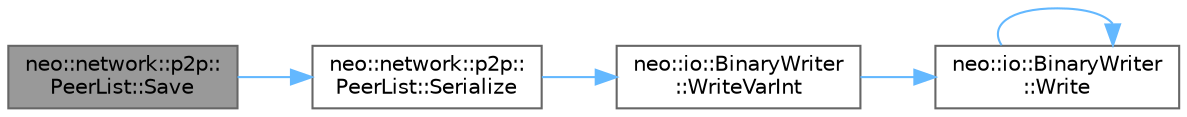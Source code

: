 digraph "neo::network::p2p::PeerList::Save"
{
 // LATEX_PDF_SIZE
  bgcolor="transparent";
  edge [fontname=Helvetica,fontsize=10,labelfontname=Helvetica,labelfontsize=10];
  node [fontname=Helvetica,fontsize=10,shape=box,height=0.2,width=0.4];
  rankdir="LR";
  Node1 [id="Node000001",label="neo::network::p2p::\lPeerList::Save",height=0.2,width=0.4,color="gray40", fillcolor="grey60", style="filled", fontcolor="black",tooltip="Saves the peer list to a file."];
  Node1 -> Node2 [id="edge5_Node000001_Node000002",color="steelblue1",style="solid",tooltip=" "];
  Node2 [id="Node000002",label="neo::network::p2p::\lPeerList::Serialize",height=0.2,width=0.4,color="grey40", fillcolor="white", style="filled",URL="$classneo_1_1network_1_1p2p_1_1_peer_list.html#a9ec95b7d5ef5ab9cf67b7f9b215433c9",tooltip="Serializes the PeerList to a binary writer."];
  Node2 -> Node3 [id="edge6_Node000002_Node000003",color="steelblue1",style="solid",tooltip=" "];
  Node3 [id="Node000003",label="neo::io::BinaryWriter\l::WriteVarInt",height=0.2,width=0.4,color="grey40", fillcolor="white", style="filled",URL="$classneo_1_1io_1_1_binary_writer.html#a39fc5781e0d7a018ac8a1d86fea0cd4e",tooltip="Writes a variable-length integer to the stream."];
  Node3 -> Node4 [id="edge7_Node000003_Node000004",color="steelblue1",style="solid",tooltip=" "];
  Node4 [id="Node000004",label="neo::io::BinaryWriter\l::Write",height=0.2,width=0.4,color="grey40", fillcolor="white", style="filled",URL="$classneo_1_1io_1_1_binary_writer.html#ac50767ade20a9099ba7e6b6ed684ef45",tooltip="Writes a boolean value to the stream."];
  Node4 -> Node4 [id="edge8_Node000004_Node000004",color="steelblue1",style="solid",tooltip=" "];
}
